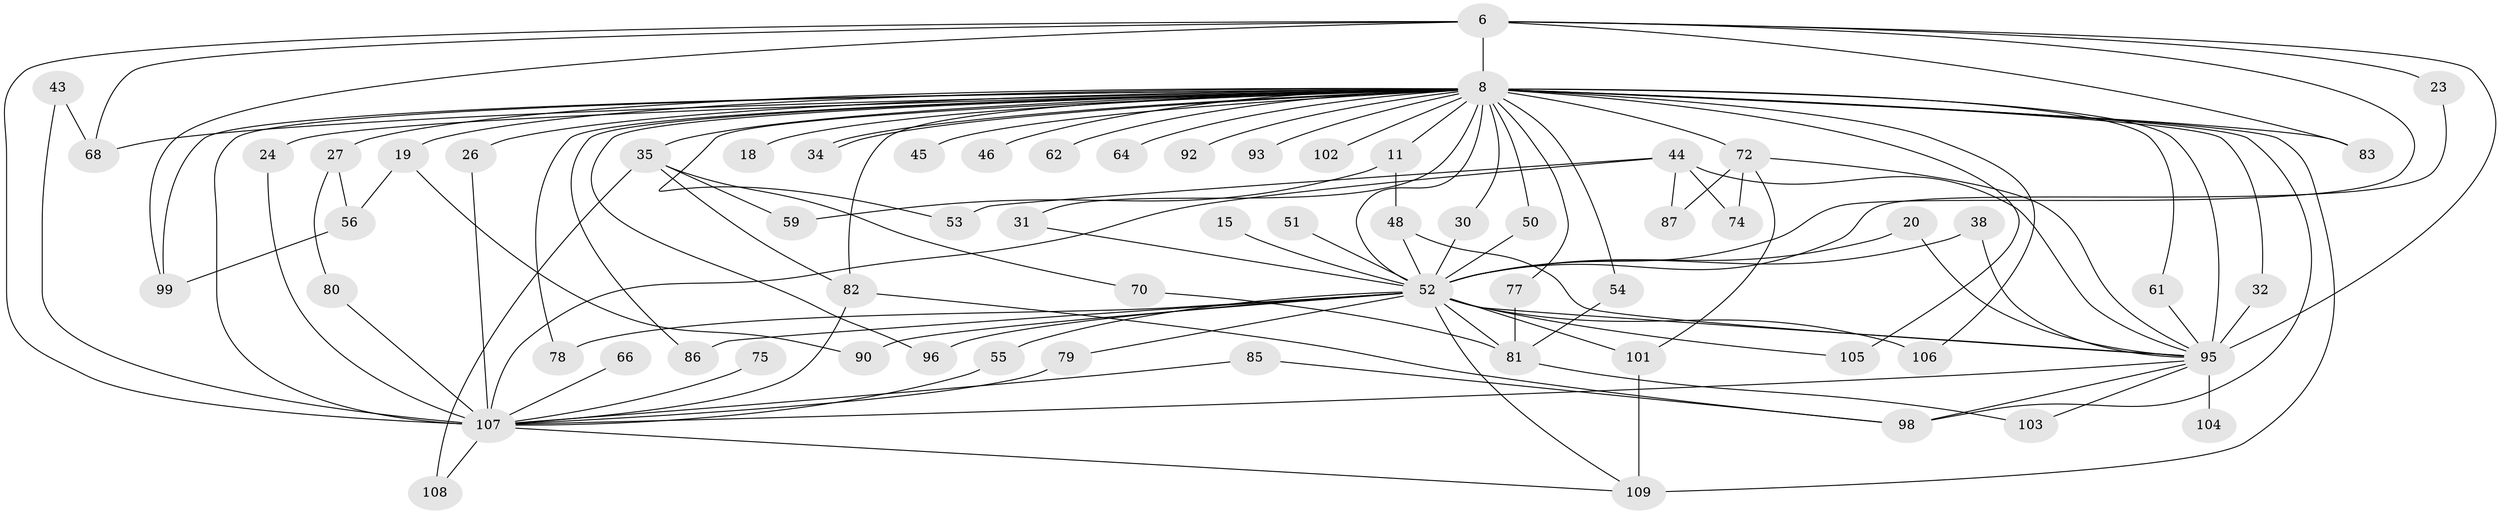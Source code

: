 // original degree distribution, {15: 0.009174311926605505, 32: 0.009174311926605505, 31: 0.009174311926605505, 9: 0.009174311926605505, 17: 0.009174311926605505, 14: 0.009174311926605505, 22: 0.009174311926605505, 24: 0.01834862385321101, 21: 0.009174311926605505, 4: 0.12844036697247707, 8: 0.009174311926605505, 3: 0.12844036697247707, 2: 0.5688073394495413, 6: 0.045871559633027525, 5: 0.01834862385321101, 7: 0.009174311926605505}
// Generated by graph-tools (version 1.1) at 2025/47/03/04/25 21:47:59]
// undirected, 65 vertices, 117 edges
graph export_dot {
graph [start="1"]
  node [color=gray90,style=filled];
  6 [super="+4"];
  8 [super="+7+3"];
  11;
  15;
  18;
  19;
  20;
  23;
  24;
  26 [super="+13"];
  27;
  30;
  31;
  32;
  34;
  35;
  38;
  43;
  44 [super="+29"];
  45;
  46;
  48 [super="+14"];
  50;
  51;
  52 [super="+16+10"];
  53;
  54;
  55;
  56;
  59;
  61;
  62;
  64 [super="+58"];
  66;
  68 [super="+21"];
  70;
  72 [super="+71+63"];
  74;
  75;
  77;
  78;
  79 [super="+69"];
  80;
  81 [super="+36"];
  82 [super="+42"];
  83;
  85;
  86;
  87;
  90;
  92;
  93;
  95 [super="+57+88+94"];
  96;
  98 [super="+22"];
  99 [super="+73"];
  101 [super="+65"];
  102 [super="+84"];
  103;
  104;
  105;
  106;
  107 [super="+100+49+97"];
  108;
  109 [super="+60"];
  6 -- 8 [weight=8];
  6 -- 23;
  6 -- 83;
  6 -- 68;
  6 -- 95 [weight=4];
  6 -- 99;
  6 -- 52 [weight=4];
  6 -- 107;
  8 -- 34;
  8 -- 34;
  8 -- 35 [weight=2];
  8 -- 46 [weight=2];
  8 -- 50;
  8 -- 62 [weight=2];
  8 -- 64 [weight=2];
  8 -- 77;
  8 -- 78;
  8 -- 82;
  8 -- 83;
  8 -- 18 [weight=2];
  8 -- 19 [weight=2];
  8 -- 24 [weight=2];
  8 -- 27 [weight=2];
  8 -- 102 [weight=4];
  8 -- 53;
  8 -- 54;
  8 -- 26 [weight=3];
  8 -- 11 [weight=2];
  8 -- 30;
  8 -- 31;
  8 -- 32;
  8 -- 45;
  8 -- 61;
  8 -- 68 [weight=2];
  8 -- 72 [weight=4];
  8 -- 86;
  8 -- 92;
  8 -- 93;
  8 -- 95 [weight=13];
  8 -- 96;
  8 -- 99;
  8 -- 105;
  8 -- 106;
  8 -- 109 [weight=3];
  8 -- 52 [weight=9];
  8 -- 107 [weight=6];
  8 -- 98;
  11 -- 48;
  11 -- 59;
  15 -- 52 [weight=2];
  19 -- 56;
  19 -- 90;
  20 -- 95;
  20 -- 52;
  23 -- 52;
  24 -- 107;
  26 -- 107;
  27 -- 56;
  27 -- 80;
  30 -- 52;
  31 -- 52;
  32 -- 95;
  35 -- 59;
  35 -- 70;
  35 -- 108;
  35 -- 82;
  38 -- 95;
  38 -- 52;
  43 -- 68;
  43 -- 107;
  44 -- 53;
  44 -- 74;
  44 -- 87;
  44 -- 95 [weight=2];
  44 -- 107;
  48 -- 95;
  48 -- 52;
  50 -- 52;
  51 -- 52 [weight=2];
  52 -- 95 [weight=6];
  52 -- 78;
  52 -- 79;
  52 -- 81 [weight=3];
  52 -- 86;
  52 -- 90;
  52 -- 96;
  52 -- 101;
  52 -- 105;
  52 -- 106;
  52 -- 109 [weight=2];
  52 -- 55;
  54 -- 81;
  55 -- 107;
  56 -- 99;
  61 -- 95;
  66 -- 107 [weight=2];
  70 -- 81;
  72 -- 74;
  72 -- 87;
  72 -- 101;
  72 -- 95;
  75 -- 107;
  77 -- 81;
  79 -- 107 [weight=3];
  80 -- 107;
  81 -- 103;
  82 -- 107;
  82 -- 98;
  85 -- 107;
  85 -- 98;
  95 -- 104 [weight=2];
  95 -- 103;
  95 -- 107;
  95 -- 98;
  101 -- 109;
  107 -- 108;
  107 -- 109;
}
